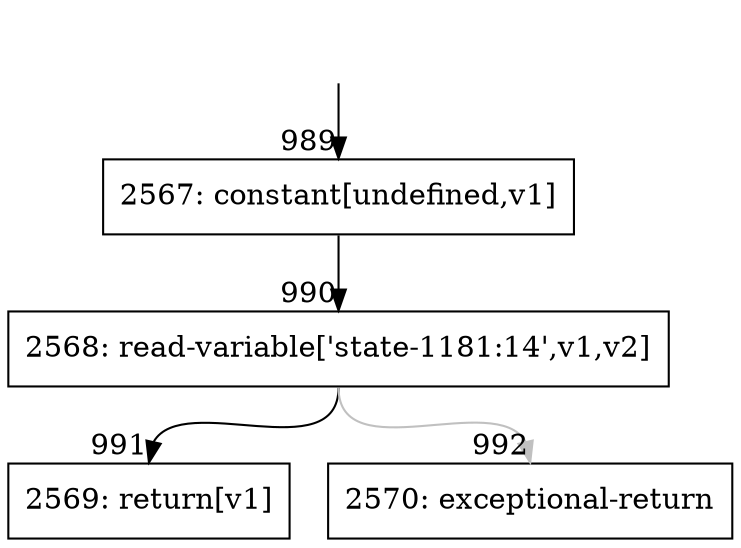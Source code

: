 digraph {
rankdir="TD"
BB_entry76[shape=none,label=""];
BB_entry76 -> BB989 [tailport=s, headport=n, headlabel="    989"]
BB989 [shape=record label="{2567: constant[undefined,v1]}" ] 
BB989 -> BB990 [tailport=s, headport=n, headlabel="      990"]
BB990 [shape=record label="{2568: read-variable['state-1181:14',v1,v2]}" ] 
BB990 -> BB991 [tailport=s, headport=n, headlabel="      991"]
BB990 -> BB992 [tailport=s, headport=n, color=gray, headlabel="      992"]
BB991 [shape=record label="{2569: return[v1]}" ] 
BB992 [shape=record label="{2570: exceptional-return}" ] 
}
